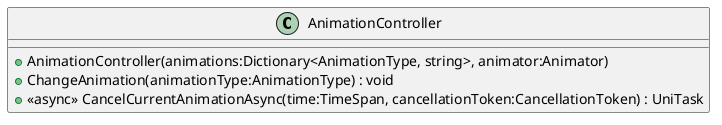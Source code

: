 @startuml
class AnimationController {
    + AnimationController(animations:Dictionary<AnimationType, string>, animator:Animator)
    + ChangeAnimation(animationType:AnimationType) : void
    + <<async>> CancelCurrentAnimationAsync(time:TimeSpan, cancellationToken:CancellationToken) : UniTask
}
@enduml

